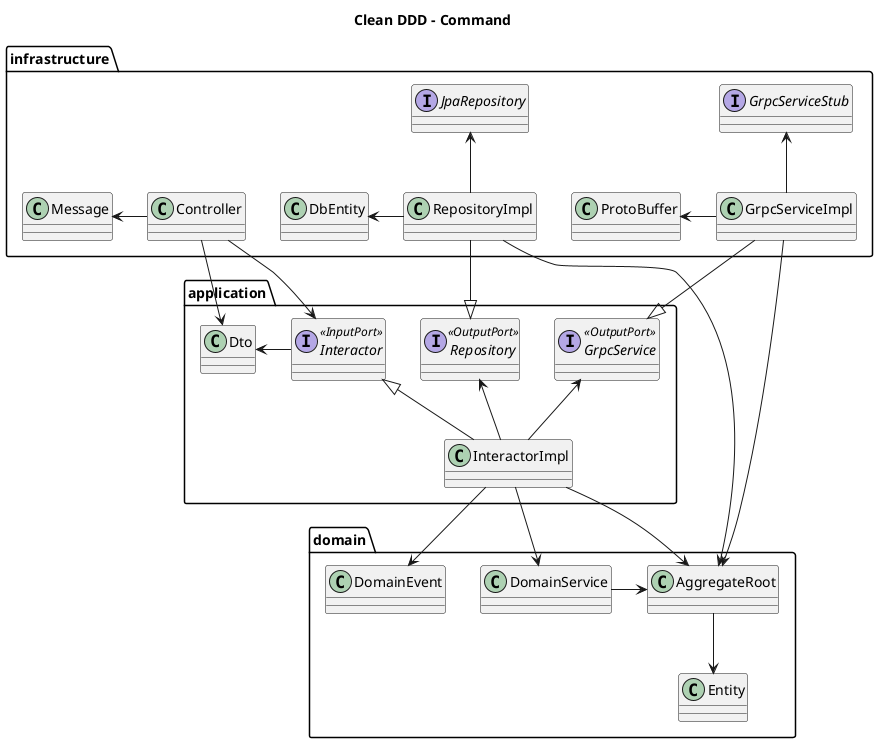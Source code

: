 @startuml
'https://plantuml.com/class-diagram

title Clean DDD - Command

package infrastructure {
    class Message {}

    class Controller {}

    interface JpaRepository {}

    class RepositoryImpl {}

    class DbEntity {}

    interface GrpcServiceStub {}

    class GrpcServiceImpl {}

    class ProtoBuffer {}
}

infrastructure.Controller -left-> infrastructure.Message
infrastructure.RepositoryImpl -up-> infrastructure.JpaRepository
infrastructure.RepositoryImpl -left-> infrastructure.DbEntity
infrastructure.GrpcServiceImpl -up-> infrastructure.GrpcServiceStub
infrastructure.GrpcServiceImpl -left-> infrastructure.ProtoBuffer

package application {
    interface Interactor <<InputPort>> {}

    class Dto {}

    class InteractorImpl {}

    interface Repository <<OutputPort>> {}

    interface GrpcService <<OutputPort>> {}
}

application.Interactor -left-> application.Dto
infrastructure.Controller --> application.Dto
application.Interactor <|-- application.InteractorImpl
infrastructure.Controller -down-> application.Interactor

application.InteractorImpl -up-> application.Repository
application.InteractorImpl -up-> application.GrpcService

'hidden
infrastructure.RepositoryImpl -[hidden]-> application.Interactor
infrastructure.RepositoryImpl -[hidden]left-> infrastructure.Controller
infrastructure.RepositoryImpl -[hidden]right-> infrastructure.GrpcServiceImpl
domain.DomainEvent -[hidden]right-> domain.DomainService

package domain {
    class AggregateRoot {}

    class Entity {}

    class DomainService {}

    class DomainEvent {}
}

domain.DomainService -right-> domain.AggregateRoot
domain.AggregateRoot --> domain.Entity

application.InteractorImpl --> domain.DomainEvent
application.InteractorImpl --> domain.DomainService
application.InteractorImpl --> domain.AggregateRoot

application.Repository <|-- infrastructure.RepositoryImpl
application.GrpcService <|-- infrastructure.GrpcServiceImpl

infrastructure.RepositoryImpl -down-> domain.AggregateRoot
infrastructure.GrpcServiceImpl -down-> domain.AggregateRoot

@enduml

@startuml
'https://plantuml.com/class-diagram

title Clean DDD - Query

package infrastructure {
    class Message {}

    class Controller {}

    interface JpaRepository {}

    class RepositoryImpl {}
}

infrastructure.Controller -left-> infrastructure.Message
infrastructure.RepositoryImpl -up-> infrastructure.JpaRepository

package application {
    interface Queries <<InputPort>> {}

    class Dto {}

    class QueriesImpl {}

    interface Repository <<OutputPort>> {}
}

application.Queries -right-> application.Dto
infrastructure.Controller --> application.Dto
application.Queries <|-- application.QueriesImpl
infrastructure.Controller -down-> application.Queries

application.QueriesImpl -up-> application.Repository

'hidden
infrastructure.RepositoryImpl -[hidden]left-> infrastructure.Controller

application.Repository <|-- infrastructure.RepositoryImpl

infrastructure.RepositoryImpl --> application.Dto

@enduml